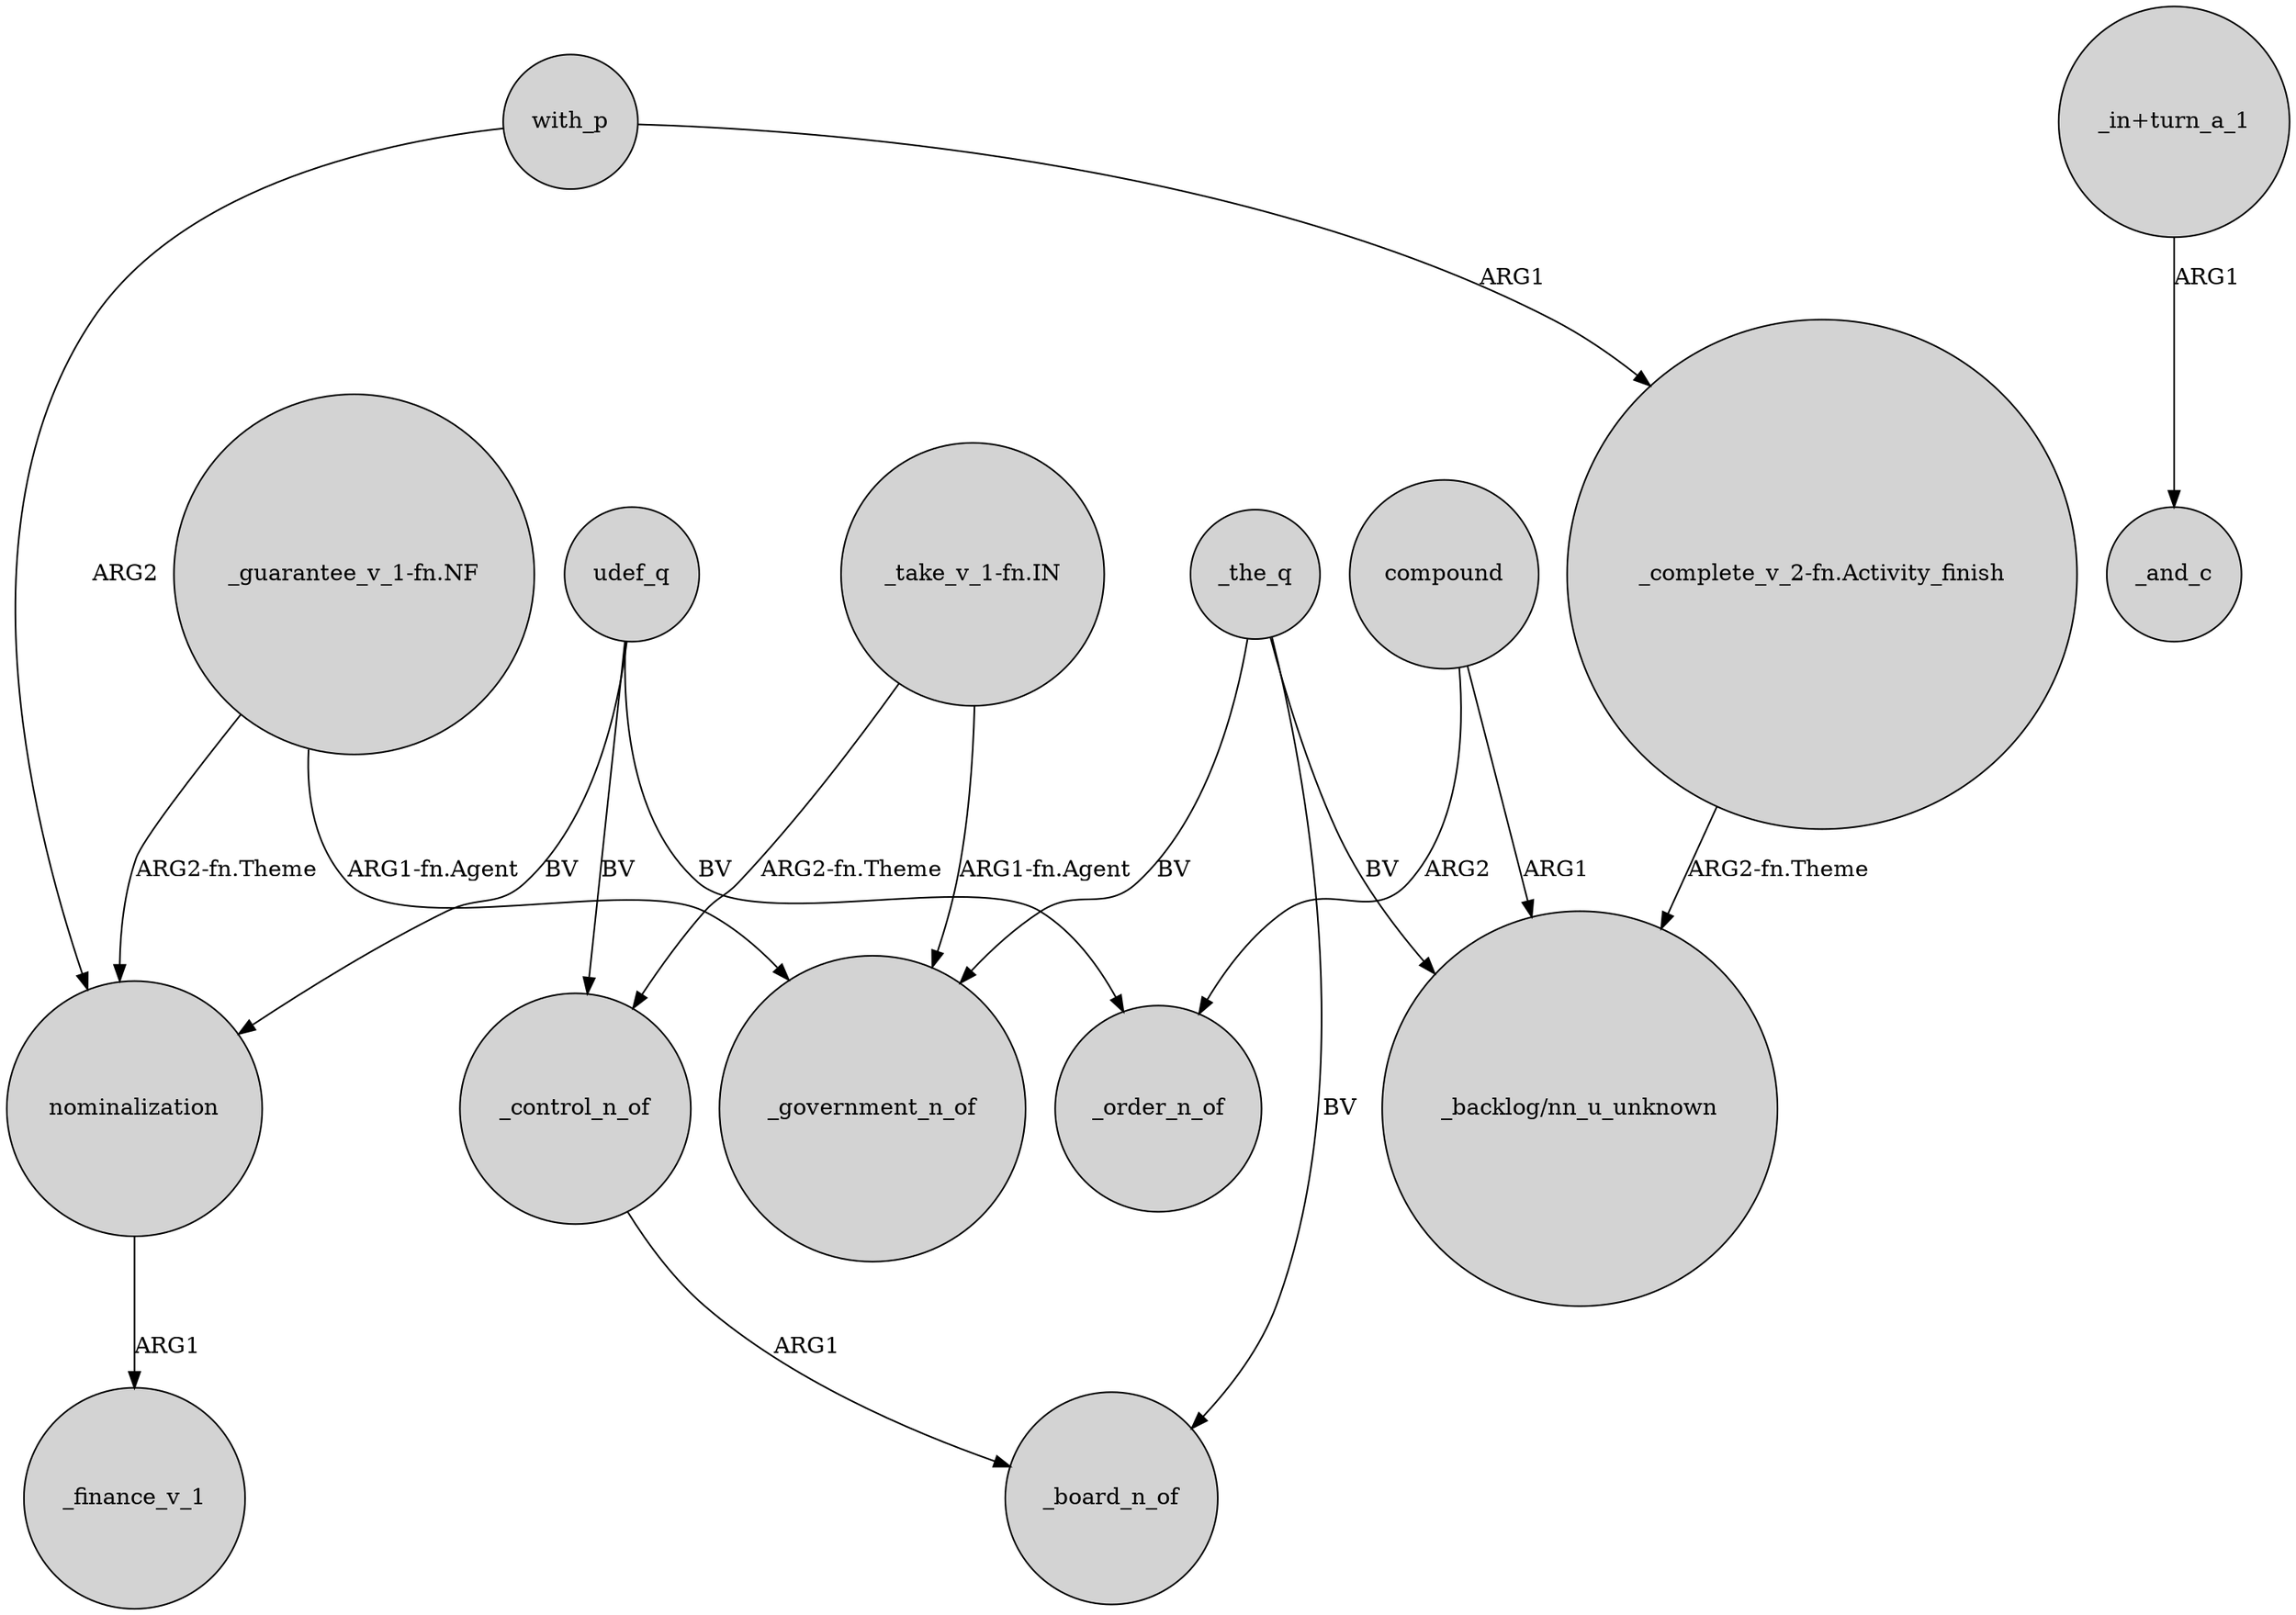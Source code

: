 digraph {
	node [shape=circle style=filled]
	"_guarantee_v_1-fn.NF" -> nominalization [label="ARG2-fn.Theme"]
	_the_q -> _government_n_of [label=BV]
	"_complete_v_2-fn.Activity_finish" -> "_backlog/nn_u_unknown" [label="ARG2-fn.Theme"]
	"_take_v_1-fn.IN" -> _government_n_of [label="ARG1-fn.Agent"]
	_the_q -> "_backlog/nn_u_unknown" [label=BV]
	compound -> "_backlog/nn_u_unknown" [label=ARG1]
	nominalization -> _finance_v_1 [label=ARG1]
	udef_q -> _order_n_of [label=BV]
	_the_q -> _board_n_of [label=BV]
	with_p -> nominalization [label=ARG2]
	"_guarantee_v_1-fn.NF" -> _government_n_of [label="ARG1-fn.Agent"]
	with_p -> "_complete_v_2-fn.Activity_finish" [label=ARG1]
	udef_q -> _control_n_of [label=BV]
	udef_q -> nominalization [label=BV]
	"_take_v_1-fn.IN" -> _control_n_of [label="ARG2-fn.Theme"]
	"_in+turn_a_1" -> _and_c [label=ARG1]
	_control_n_of -> _board_n_of [label=ARG1]
	compound -> _order_n_of [label=ARG2]
}
